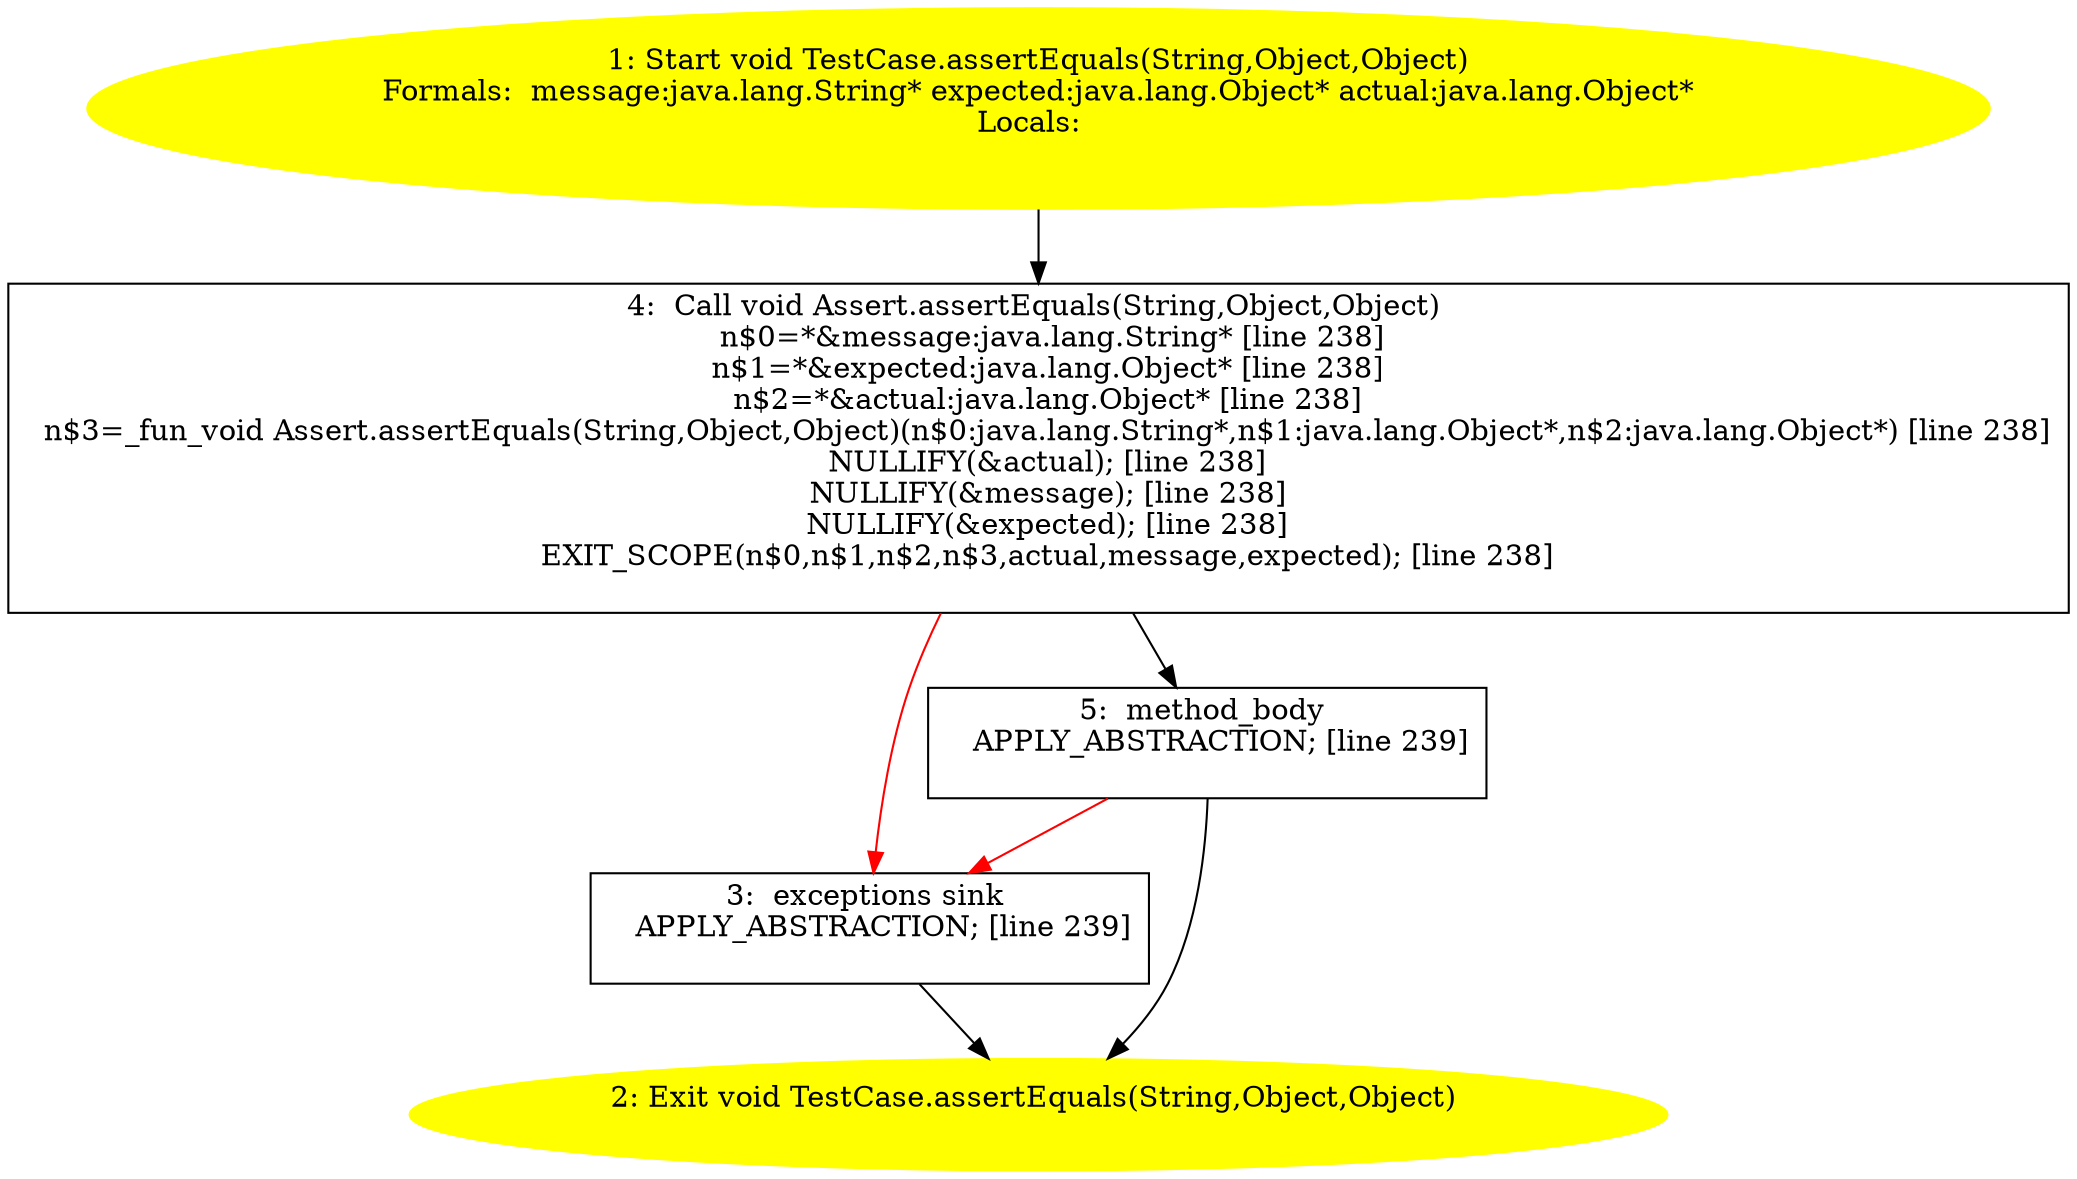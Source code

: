 /* @generated */
digraph cfg {
"junit.framework.TestCase.assertEquals(java.lang.String,java.lang.Object,java.lang.Object):void.3e19a4756f5c0acdb60aed3b889d1cba_1" [label="1: Start void TestCase.assertEquals(String,Object,Object)\nFormals:  message:java.lang.String* expected:java.lang.Object* actual:java.lang.Object*\nLocals:  \n  " color=yellow style=filled]
	

	 "junit.framework.TestCase.assertEquals(java.lang.String,java.lang.Object,java.lang.Object):void.3e19a4756f5c0acdb60aed3b889d1cba_1" -> "junit.framework.TestCase.assertEquals(java.lang.String,java.lang.Object,java.lang.Object):void.3e19a4756f5c0acdb60aed3b889d1cba_4" ;
"junit.framework.TestCase.assertEquals(java.lang.String,java.lang.Object,java.lang.Object):void.3e19a4756f5c0acdb60aed3b889d1cba_2" [label="2: Exit void TestCase.assertEquals(String,Object,Object) \n  " color=yellow style=filled]
	

"junit.framework.TestCase.assertEquals(java.lang.String,java.lang.Object,java.lang.Object):void.3e19a4756f5c0acdb60aed3b889d1cba_3" [label="3:  exceptions sink \n   APPLY_ABSTRACTION; [line 239]\n " shape="box"]
	

	 "junit.framework.TestCase.assertEquals(java.lang.String,java.lang.Object,java.lang.Object):void.3e19a4756f5c0acdb60aed3b889d1cba_3" -> "junit.framework.TestCase.assertEquals(java.lang.String,java.lang.Object,java.lang.Object):void.3e19a4756f5c0acdb60aed3b889d1cba_2" ;
"junit.framework.TestCase.assertEquals(java.lang.String,java.lang.Object,java.lang.Object):void.3e19a4756f5c0acdb60aed3b889d1cba_4" [label="4:  Call void Assert.assertEquals(String,Object,Object) \n   n$0=*&message:java.lang.String* [line 238]\n  n$1=*&expected:java.lang.Object* [line 238]\n  n$2=*&actual:java.lang.Object* [line 238]\n  n$3=_fun_void Assert.assertEquals(String,Object,Object)(n$0:java.lang.String*,n$1:java.lang.Object*,n$2:java.lang.Object*) [line 238]\n  NULLIFY(&actual); [line 238]\n  NULLIFY(&message); [line 238]\n  NULLIFY(&expected); [line 238]\n  EXIT_SCOPE(n$0,n$1,n$2,n$3,actual,message,expected); [line 238]\n " shape="box"]
	

	 "junit.framework.TestCase.assertEquals(java.lang.String,java.lang.Object,java.lang.Object):void.3e19a4756f5c0acdb60aed3b889d1cba_4" -> "junit.framework.TestCase.assertEquals(java.lang.String,java.lang.Object,java.lang.Object):void.3e19a4756f5c0acdb60aed3b889d1cba_5" ;
	 "junit.framework.TestCase.assertEquals(java.lang.String,java.lang.Object,java.lang.Object):void.3e19a4756f5c0acdb60aed3b889d1cba_4" -> "junit.framework.TestCase.assertEquals(java.lang.String,java.lang.Object,java.lang.Object):void.3e19a4756f5c0acdb60aed3b889d1cba_3" [color="red" ];
"junit.framework.TestCase.assertEquals(java.lang.String,java.lang.Object,java.lang.Object):void.3e19a4756f5c0acdb60aed3b889d1cba_5" [label="5:  method_body \n   APPLY_ABSTRACTION; [line 239]\n " shape="box"]
	

	 "junit.framework.TestCase.assertEquals(java.lang.String,java.lang.Object,java.lang.Object):void.3e19a4756f5c0acdb60aed3b889d1cba_5" -> "junit.framework.TestCase.assertEquals(java.lang.String,java.lang.Object,java.lang.Object):void.3e19a4756f5c0acdb60aed3b889d1cba_2" ;
	 "junit.framework.TestCase.assertEquals(java.lang.String,java.lang.Object,java.lang.Object):void.3e19a4756f5c0acdb60aed3b889d1cba_5" -> "junit.framework.TestCase.assertEquals(java.lang.String,java.lang.Object,java.lang.Object):void.3e19a4756f5c0acdb60aed3b889d1cba_3" [color="red" ];
}
